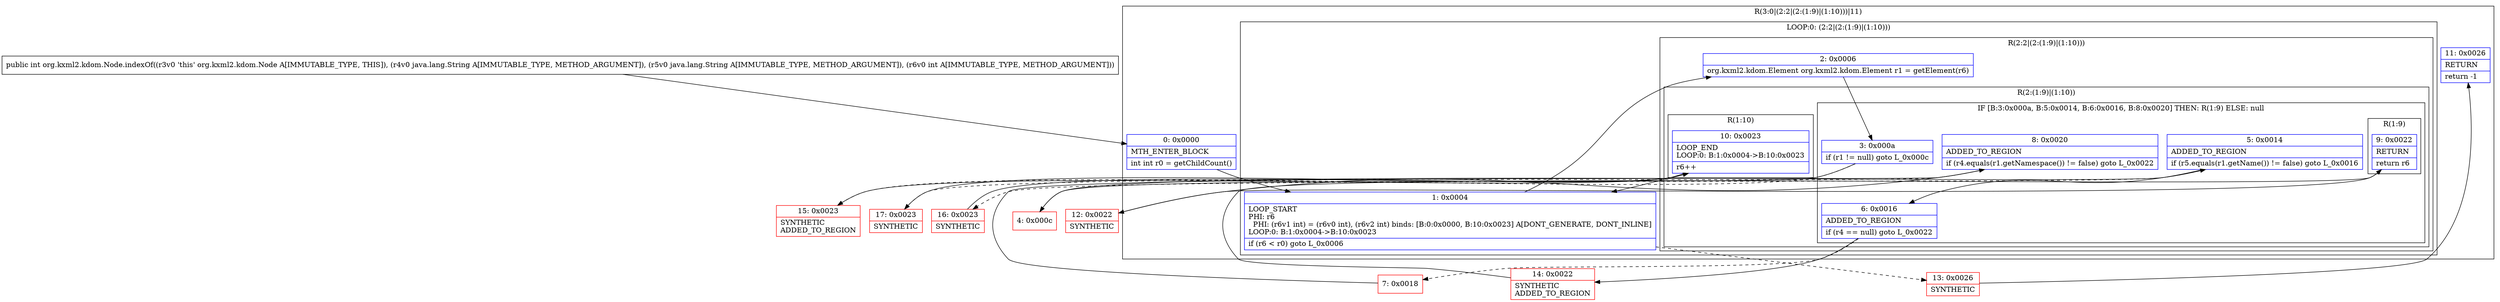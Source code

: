 digraph "CFG fororg.kxml2.kdom.Node.indexOf(Ljava\/lang\/String;Ljava\/lang\/String;I)I" {
subgraph cluster_Region_1320163333 {
label = "R(3:0|(2:2|(2:(1:9)|(1:10)))|11)";
node [shape=record,color=blue];
Node_0 [shape=record,label="{0\:\ 0x0000|MTH_ENTER_BLOCK\l|int int r0 = getChildCount()\l}"];
subgraph cluster_LoopRegion_1545032507 {
label = "LOOP:0: (2:2|(2:(1:9)|(1:10)))";
node [shape=record,color=blue];
Node_1 [shape=record,label="{1\:\ 0x0004|LOOP_START\lPHI: r6 \l  PHI: (r6v1 int) = (r6v0 int), (r6v2 int) binds: [B:0:0x0000, B:10:0x0023] A[DONT_GENERATE, DONT_INLINE]\lLOOP:0: B:1:0x0004\-\>B:10:0x0023\l|if (r6 \< r0) goto L_0x0006\l}"];
subgraph cluster_Region_955052094 {
label = "R(2:2|(2:(1:9)|(1:10)))";
node [shape=record,color=blue];
Node_2 [shape=record,label="{2\:\ 0x0006|org.kxml2.kdom.Element org.kxml2.kdom.Element r1 = getElement(r6)\l}"];
subgraph cluster_Region_882182646 {
label = "R(2:(1:9)|(1:10))";
node [shape=record,color=blue];
subgraph cluster_IfRegion_1912465399 {
label = "IF [B:3:0x000a, B:5:0x0014, B:6:0x0016, B:8:0x0020] THEN: R(1:9) ELSE: null";
node [shape=record,color=blue];
Node_3 [shape=record,label="{3\:\ 0x000a|if (r1 != null) goto L_0x000c\l}"];
Node_5 [shape=record,label="{5\:\ 0x0014|ADDED_TO_REGION\l|if (r5.equals(r1.getName()) != false) goto L_0x0016\l}"];
Node_6 [shape=record,label="{6\:\ 0x0016|ADDED_TO_REGION\l|if (r4 == null) goto L_0x0022\l}"];
Node_8 [shape=record,label="{8\:\ 0x0020|ADDED_TO_REGION\l|if (r4.equals(r1.getNamespace()) != false) goto L_0x0022\l}"];
subgraph cluster_Region_1992704645 {
label = "R(1:9)";
node [shape=record,color=blue];
Node_9 [shape=record,label="{9\:\ 0x0022|RETURN\l|return r6\l}"];
}
}
subgraph cluster_Region_406133038 {
label = "R(1:10)";
node [shape=record,color=blue];
Node_10 [shape=record,label="{10\:\ 0x0023|LOOP_END\lLOOP:0: B:1:0x0004\-\>B:10:0x0023\l|r6++\l}"];
}
}
}
}
Node_11 [shape=record,label="{11\:\ 0x0026|RETURN\l|return \-1\l}"];
}
Node_4 [shape=record,color=red,label="{4\:\ 0x000c}"];
Node_7 [shape=record,color=red,label="{7\:\ 0x0018}"];
Node_12 [shape=record,color=red,label="{12\:\ 0x0022|SYNTHETIC\l}"];
Node_13 [shape=record,color=red,label="{13\:\ 0x0026|SYNTHETIC\l}"];
Node_14 [shape=record,color=red,label="{14\:\ 0x0022|SYNTHETIC\lADDED_TO_REGION\l}"];
Node_15 [shape=record,color=red,label="{15\:\ 0x0023|SYNTHETIC\lADDED_TO_REGION\l}"];
Node_16 [shape=record,color=red,label="{16\:\ 0x0023|SYNTHETIC\l}"];
Node_17 [shape=record,color=red,label="{17\:\ 0x0023|SYNTHETIC\l}"];
MethodNode[shape=record,label="{public int org.kxml2.kdom.Node.indexOf((r3v0 'this' org.kxml2.kdom.Node A[IMMUTABLE_TYPE, THIS]), (r4v0 java.lang.String A[IMMUTABLE_TYPE, METHOD_ARGUMENT]), (r5v0 java.lang.String A[IMMUTABLE_TYPE, METHOD_ARGUMENT]), (r6v0 int A[IMMUTABLE_TYPE, METHOD_ARGUMENT])) }"];
MethodNode -> Node_0;
Node_0 -> Node_1;
Node_1 -> Node_2;
Node_1 -> Node_13[style=dashed];
Node_2 -> Node_3;
Node_3 -> Node_4;
Node_3 -> Node_15[style=dashed];
Node_5 -> Node_6;
Node_5 -> Node_16[style=dashed];
Node_6 -> Node_7[style=dashed];
Node_6 -> Node_14;
Node_8 -> Node_12;
Node_8 -> Node_17[style=dashed];
Node_10 -> Node_1;
Node_4 -> Node_5;
Node_7 -> Node_8;
Node_12 -> Node_9;
Node_13 -> Node_11;
Node_14 -> Node_9;
Node_15 -> Node_10;
Node_16 -> Node_10;
Node_17 -> Node_10;
}


